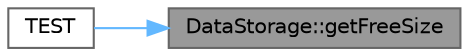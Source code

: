 digraph "DataStorage::getFreeSize"
{
 // LATEX_PDF_SIZE
  bgcolor="transparent";
  edge [fontname=Helvetica,fontsize=10,labelfontname=Helvetica,labelfontsize=10];
  node [fontname=Helvetica,fontsize=10,shape=box,height=0.2,width=0.4];
  rankdir="RL";
  Node1 [id="Node000001",label="DataStorage::getFreeSize",height=0.2,width=0.4,color="gray40", fillcolor="grey60", style="filled", fontcolor="black",tooltip="Возвращает свободный объём хранилища."];
  Node1 -> Node2 [id="edge1_Node000001_Node000002",dir="back",color="steelblue1",style="solid",tooltip=" "];
  Node2 [id="Node000002",label="TEST",height=0.2,width=0.4,color="grey40", fillcolor="white", style="filled",URL="$group__storage__tests.html#ga2266fcb8d33ef48211b0eedf232e2514",tooltip=" "];
}
